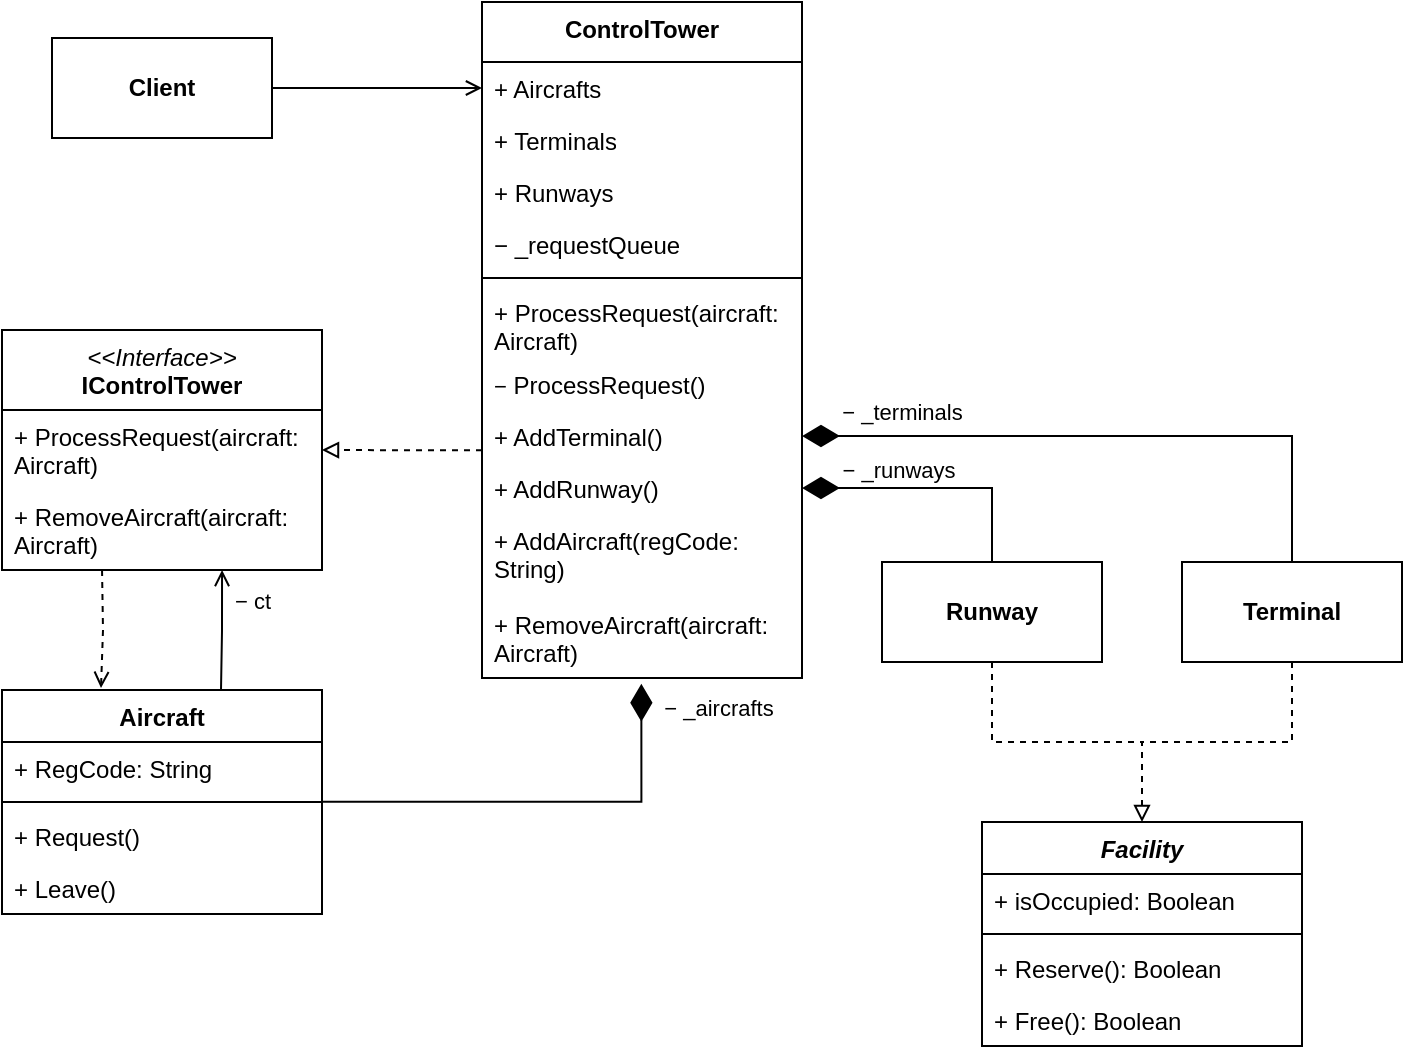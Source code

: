 <mxfile version="26.1.3">
  <diagram name="Страница — 1" id="-ib7266EB5S8g2tcUZhr">
    <mxGraphModel dx="2875" dy="670" grid="1" gridSize="10" guides="1" tooltips="1" connect="1" arrows="1" fold="1" page="1" pageScale="1" pageWidth="827" pageHeight="1169" math="0" shadow="0">
      <root>
        <mxCell id="0" />
        <mxCell id="1" parent="0" />
        <mxCell id="kHLHkiWtOestk78m9944-14" value="&lt;i style=&quot;font-weight: 400;&quot;&gt;&amp;lt;&amp;lt;Interface&amp;gt;&amp;gt;&lt;/i&gt;&lt;br&gt;IControlTower" style="swimlane;fontStyle=1;align=center;verticalAlign=top;childLayout=stackLayout;horizontal=1;startSize=40;horizontalStack=0;resizeParent=1;resizeParentMax=0;resizeLast=0;collapsible=1;marginBottom=0;whiteSpace=wrap;html=1;" parent="1" vertex="1">
          <mxGeometry x="-1600" y="204" width="160" height="120" as="geometry" />
        </mxCell>
        <mxCell id="kHLHkiWtOestk78m9944-17" value="+ ProcessRequest(aircraft: Aircraft)" style="text;strokeColor=none;fillColor=none;align=left;verticalAlign=top;spacingLeft=4;spacingRight=4;overflow=hidden;rotatable=0;points=[[0,0.5],[1,0.5]];portConstraint=eastwest;whiteSpace=wrap;html=1;" parent="kHLHkiWtOestk78m9944-14" vertex="1">
          <mxGeometry y="40" width="160" height="40" as="geometry" />
        </mxCell>
        <mxCell id="40kV6uAOplDrr8OEuX_--26" value="+ RemoveAircraft(aircraft: Aircraft)" style="text;strokeColor=none;fillColor=none;align=left;verticalAlign=top;spacingLeft=4;spacingRight=4;overflow=hidden;rotatable=0;points=[[0,0.5],[1,0.5]];portConstraint=eastwest;whiteSpace=wrap;html=1;" parent="kHLHkiWtOestk78m9944-14" vertex="1">
          <mxGeometry y="80" width="160" height="40" as="geometry" />
        </mxCell>
        <mxCell id="kHLHkiWtOestk78m9944-18" value="Aircraft" style="swimlane;fontStyle=1;align=center;verticalAlign=top;childLayout=stackLayout;horizontal=1;startSize=26;horizontalStack=0;resizeParent=1;resizeParentMax=0;resizeLast=0;collapsible=1;marginBottom=0;whiteSpace=wrap;html=1;" parent="1" vertex="1">
          <mxGeometry x="-1600" y="384" width="160" height="112" as="geometry" />
        </mxCell>
        <mxCell id="kHLHkiWtOestk78m9944-19" value="+ RegCode: String" style="text;strokeColor=none;fillColor=none;align=left;verticalAlign=top;spacingLeft=4;spacingRight=4;overflow=hidden;rotatable=0;points=[[0,0.5],[1,0.5]];portConstraint=eastwest;whiteSpace=wrap;html=1;" parent="kHLHkiWtOestk78m9944-18" vertex="1">
          <mxGeometry y="26" width="160" height="26" as="geometry" />
        </mxCell>
        <mxCell id="kHLHkiWtOestk78m9944-20" value="" style="line;strokeWidth=1;fillColor=none;align=left;verticalAlign=middle;spacingTop=-1;spacingLeft=3;spacingRight=3;rotatable=0;labelPosition=right;points=[];portConstraint=eastwest;strokeColor=inherit;" parent="kHLHkiWtOestk78m9944-18" vertex="1">
          <mxGeometry y="52" width="160" height="8" as="geometry" />
        </mxCell>
        <mxCell id="kHLHkiWtOestk78m9944-21" value="+ Request()" style="text;strokeColor=none;fillColor=none;align=left;verticalAlign=top;spacingLeft=4;spacingRight=4;overflow=hidden;rotatable=0;points=[[0,0.5],[1,0.5]];portConstraint=eastwest;whiteSpace=wrap;html=1;" parent="kHLHkiWtOestk78m9944-18" vertex="1">
          <mxGeometry y="60" width="160" height="26" as="geometry" />
        </mxCell>
        <mxCell id="6dReb3-XUtOYC0sEp73R-54" value="+ Leave()" style="text;strokeColor=none;fillColor=none;align=left;verticalAlign=top;spacingLeft=4;spacingRight=4;overflow=hidden;rotatable=0;points=[[0,0.5],[1,0.5]];portConstraint=eastwest;whiteSpace=wrap;html=1;" parent="kHLHkiWtOestk78m9944-18" vertex="1">
          <mxGeometry y="86" width="160" height="26" as="geometry" />
        </mxCell>
        <mxCell id="6dReb3-XUtOYC0sEp73R-25" value="&lt;i&gt;Facility&lt;/i&gt;" style="swimlane;fontStyle=1;align=center;verticalAlign=top;childLayout=stackLayout;horizontal=1;startSize=26;horizontalStack=0;resizeParent=1;resizeParentMax=0;resizeLast=0;collapsible=1;marginBottom=0;whiteSpace=wrap;html=1;" parent="1" vertex="1">
          <mxGeometry x="-1110" y="450" width="160" height="112" as="geometry" />
        </mxCell>
        <mxCell id="6dReb3-XUtOYC0sEp73R-26" value="+&amp;nbsp;isOccupied: Boolean" style="text;strokeColor=none;fillColor=none;align=left;verticalAlign=top;spacingLeft=4;spacingRight=4;overflow=hidden;rotatable=0;points=[[0,0.5],[1,0.5]];portConstraint=eastwest;whiteSpace=wrap;html=1;" parent="6dReb3-XUtOYC0sEp73R-25" vertex="1">
          <mxGeometry y="26" width="160" height="26" as="geometry" />
        </mxCell>
        <mxCell id="6dReb3-XUtOYC0sEp73R-27" value="" style="line;strokeWidth=1;fillColor=none;align=left;verticalAlign=middle;spacingTop=-1;spacingLeft=3;spacingRight=3;rotatable=0;labelPosition=right;points=[];portConstraint=eastwest;strokeColor=inherit;" parent="6dReb3-XUtOYC0sEp73R-25" vertex="1">
          <mxGeometry y="52" width="160" height="8" as="geometry" />
        </mxCell>
        <mxCell id="6dReb3-XUtOYC0sEp73R-28" value="+ Reserve(): Boolean" style="text;strokeColor=none;fillColor=none;align=left;verticalAlign=top;spacingLeft=4;spacingRight=4;overflow=hidden;rotatable=0;points=[[0,0.5],[1,0.5]];portConstraint=eastwest;whiteSpace=wrap;html=1;" parent="6dReb3-XUtOYC0sEp73R-25" vertex="1">
          <mxGeometry y="60" width="160" height="26" as="geometry" />
        </mxCell>
        <mxCell id="6dReb3-XUtOYC0sEp73R-29" value="+ Free(): Boolean" style="text;strokeColor=none;fillColor=none;align=left;verticalAlign=top;spacingLeft=4;spacingRight=4;overflow=hidden;rotatable=0;points=[[0,0.5],[1,0.5]];portConstraint=eastwest;whiteSpace=wrap;html=1;" parent="6dReb3-XUtOYC0sEp73R-25" vertex="1">
          <mxGeometry y="86" width="160" height="26" as="geometry" />
        </mxCell>
        <mxCell id="6dReb3-XUtOYC0sEp73R-38" style="edgeStyle=orthogonalEdgeStyle;rounded=0;orthogonalLoop=1;jettySize=auto;html=1;entryX=0.5;entryY=0;entryDx=0;entryDy=0;dashed=1;endArrow=block;endFill=0;" parent="1" source="6dReb3-XUtOYC0sEp73R-31" target="6dReb3-XUtOYC0sEp73R-25" edge="1">
          <mxGeometry relative="1" as="geometry" />
        </mxCell>
        <mxCell id="40kV6uAOplDrr8OEuX_--13" style="edgeStyle=orthogonalEdgeStyle;rounded=0;orthogonalLoop=1;jettySize=auto;html=1;entryX=1;entryY=0.5;entryDx=0;entryDy=0;endArrow=diamondThin;endFill=1;endSize=16;" parent="1" source="6dReb3-XUtOYC0sEp73R-31" target="40kV6uAOplDrr8OEuX_--6" edge="1">
          <mxGeometry relative="1" as="geometry" />
        </mxCell>
        <mxCell id="40kV6uAOplDrr8OEuX_--17" value="− _runways" style="edgeLabel;html=1;align=center;verticalAlign=middle;resizable=0;points=[];" parent="40kV6uAOplDrr8OEuX_--13" vertex="1" connectable="0">
          <mxGeometry x="0.771" y="-1" relative="1" as="geometry">
            <mxPoint x="33" y="-8" as="offset" />
          </mxGeometry>
        </mxCell>
        <mxCell id="6dReb3-XUtOYC0sEp73R-31" value="&lt;span style=&quot;font-weight: 700;&quot;&gt;Runway&lt;/span&gt;" style="html=1;whiteSpace=wrap;" parent="1" vertex="1">
          <mxGeometry x="-1160" y="320" width="110" height="50" as="geometry" />
        </mxCell>
        <mxCell id="6dReb3-XUtOYC0sEp73R-40" style="edgeStyle=orthogonalEdgeStyle;rounded=0;orthogonalLoop=1;jettySize=auto;html=1;endArrow=none;startFill=0;dashed=1;" parent="1" source="6dReb3-XUtOYC0sEp73R-32" edge="1">
          <mxGeometry relative="1" as="geometry">
            <mxPoint x="-1030" y="410" as="targetPoint" />
            <Array as="points">
              <mxPoint x="-955" y="410" />
            </Array>
          </mxGeometry>
        </mxCell>
        <mxCell id="40kV6uAOplDrr8OEuX_--14" style="edgeStyle=orthogonalEdgeStyle;rounded=0;orthogonalLoop=1;jettySize=auto;html=1;entryX=1;entryY=0.5;entryDx=0;entryDy=0;endArrow=diamondThin;endFill=1;endSize=16;" parent="1" source="6dReb3-XUtOYC0sEp73R-32" target="40kV6uAOplDrr8OEuX_--7" edge="1">
          <mxGeometry relative="1" as="geometry" />
        </mxCell>
        <mxCell id="40kV6uAOplDrr8OEuX_--15" value="− _terminals" style="edgeLabel;align=center;verticalAlign=middle;resizable=0;points=[];horizontal=1;" parent="40kV6uAOplDrr8OEuX_--14" vertex="1" connectable="0">
          <mxGeometry x="0.852" y="-2" relative="1" as="geometry">
            <mxPoint x="27" y="-11" as="offset" />
          </mxGeometry>
        </mxCell>
        <mxCell id="6dReb3-XUtOYC0sEp73R-32" value="&lt;span style=&quot;font-weight: 700;&quot;&gt;Terminal&lt;/span&gt;" style="html=1;whiteSpace=wrap;" parent="1" vertex="1">
          <mxGeometry x="-1010" y="320" width="110" height="50" as="geometry" />
        </mxCell>
        <mxCell id="40kV6uAOplDrr8OEuX_--2" value="ControlTower" style="swimlane;fontStyle=1;align=center;verticalAlign=top;childLayout=stackLayout;horizontal=1;startSize=30;horizontalStack=0;resizeParent=1;resizeParentMax=0;resizeLast=0;collapsible=1;marginBottom=0;whiteSpace=wrap;html=1;" parent="1" vertex="1">
          <mxGeometry x="-1360" y="40" width="160" height="338" as="geometry" />
        </mxCell>
        <mxCell id="40kV6uAOplDrr8OEuX_--22" value="+ Aircrafts" style="text;strokeColor=none;fillColor=none;align=left;verticalAlign=top;spacingLeft=4;spacingRight=4;overflow=hidden;rotatable=0;points=[[0,0.5],[1,0.5]];portConstraint=eastwest;whiteSpace=wrap;html=1;" parent="40kV6uAOplDrr8OEuX_--2" vertex="1">
          <mxGeometry y="30" width="160" height="26" as="geometry" />
        </mxCell>
        <mxCell id="40kV6uAOplDrr8OEuX_--34" value="+ Terminals" style="text;strokeColor=none;fillColor=none;align=left;verticalAlign=top;spacingLeft=4;spacingRight=4;overflow=hidden;rotatable=0;points=[[0,0.5],[1,0.5]];portConstraint=eastwest;whiteSpace=wrap;html=1;" parent="40kV6uAOplDrr8OEuX_--2" vertex="1">
          <mxGeometry y="56" width="160" height="26" as="geometry" />
        </mxCell>
        <mxCell id="40kV6uAOplDrr8OEuX_--35" value="+ Runways" style="text;strokeColor=none;fillColor=none;align=left;verticalAlign=top;spacingLeft=4;spacingRight=4;overflow=hidden;rotatable=0;points=[[0,0.5],[1,0.5]];portConstraint=eastwest;whiteSpace=wrap;html=1;" parent="40kV6uAOplDrr8OEuX_--2" vertex="1">
          <mxGeometry y="82" width="160" height="26" as="geometry" />
        </mxCell>
        <mxCell id="40kV6uAOplDrr8OEuX_--25" value="− _requestQueue" style="text;strokeColor=none;fillColor=none;align=left;verticalAlign=top;spacingLeft=4;spacingRight=4;overflow=hidden;rotatable=0;points=[[0,0.5],[1,0.5]];portConstraint=eastwest;whiteSpace=wrap;html=1;" parent="40kV6uAOplDrr8OEuX_--2" vertex="1">
          <mxGeometry y="108" width="160" height="26" as="geometry" />
        </mxCell>
        <mxCell id="40kV6uAOplDrr8OEuX_--21" value="" style="line;strokeWidth=1;fillColor=none;align=left;verticalAlign=middle;spacingTop=-1;spacingLeft=3;spacingRight=3;rotatable=0;labelPosition=right;points=[];portConstraint=eastwest;strokeColor=inherit;" parent="40kV6uAOplDrr8OEuX_--2" vertex="1">
          <mxGeometry y="134" width="160" height="8" as="geometry" />
        </mxCell>
        <mxCell id="40kV6uAOplDrr8OEuX_--5" value="+ ProcessRequest(aircraft: Aircraft)" style="text;strokeColor=none;fillColor=none;align=left;verticalAlign=top;spacingLeft=4;spacingRight=4;overflow=hidden;rotatable=0;points=[[0,0.5],[1,0.5]];portConstraint=eastwest;whiteSpace=wrap;html=1;" parent="40kV6uAOplDrr8OEuX_--2" vertex="1">
          <mxGeometry y="142" width="160" height="36" as="geometry" />
        </mxCell>
        <mxCell id="5N7L9bHLZSuBW4NOluEt-3" value="&lt;span style=&quot;text-wrap-mode: nowrap; font-size: 11px; text-align: center; background-color: rgb(255, 255, 255);&quot;&gt;−&lt;/span&gt;&amp;nbsp;ProcessRequest()" style="text;strokeColor=none;fillColor=none;align=left;verticalAlign=top;spacingLeft=4;spacingRight=4;overflow=hidden;rotatable=0;points=[[0,0.5],[1,0.5]];portConstraint=eastwest;whiteSpace=wrap;html=1;" parent="40kV6uAOplDrr8OEuX_--2" vertex="1">
          <mxGeometry y="178" width="160" height="26" as="geometry" />
        </mxCell>
        <mxCell id="40kV6uAOplDrr8OEuX_--7" value="+ AddTerminal()" style="text;strokeColor=none;fillColor=none;align=left;verticalAlign=top;spacingLeft=4;spacingRight=4;overflow=hidden;rotatable=0;points=[[0,0.5],[1,0.5]];portConstraint=eastwest;whiteSpace=wrap;html=1;" parent="40kV6uAOplDrr8OEuX_--2" vertex="1">
          <mxGeometry y="204" width="160" height="26" as="geometry" />
        </mxCell>
        <mxCell id="40kV6uAOplDrr8OEuX_--6" value="+ AddRunway()" style="text;strokeColor=none;fillColor=none;align=left;verticalAlign=top;spacingLeft=4;spacingRight=4;overflow=hidden;rotatable=0;points=[[0,0.5],[1,0.5]];portConstraint=eastwest;whiteSpace=wrap;html=1;" parent="40kV6uAOplDrr8OEuX_--2" vertex="1">
          <mxGeometry y="230" width="160" height="26" as="geometry" />
        </mxCell>
        <mxCell id="40kV6uAOplDrr8OEuX_--8" value="+ AddAircraft(regCode: String)" style="text;strokeColor=none;fillColor=none;align=left;verticalAlign=top;spacingLeft=4;spacingRight=4;overflow=hidden;rotatable=0;points=[[0,0.5],[1,0.5]];portConstraint=eastwest;whiteSpace=wrap;html=1;" parent="40kV6uAOplDrr8OEuX_--2" vertex="1">
          <mxGeometry y="256" width="160" height="42" as="geometry" />
        </mxCell>
        <mxCell id="40kV6uAOplDrr8OEuX_--9" value="+ RemoveAircraft(aircraft: Aircraft)" style="text;strokeColor=none;fillColor=none;align=left;verticalAlign=top;spacingLeft=4;spacingRight=4;overflow=hidden;rotatable=0;points=[[0,0.5],[1,0.5]];portConstraint=eastwest;whiteSpace=wrap;html=1;" parent="40kV6uAOplDrr8OEuX_--2" vertex="1">
          <mxGeometry y="298" width="160" height="40" as="geometry" />
        </mxCell>
        <mxCell id="40kV6uAOplDrr8OEuX_--19" style="edgeStyle=orthogonalEdgeStyle;rounded=0;orthogonalLoop=1;jettySize=auto;html=1;endArrow=diamondThin;endFill=1;endSize=16;entryX=0.498;entryY=1.072;entryDx=0;entryDy=0;entryPerimeter=0;exitX=0.998;exitY=0.492;exitDx=0;exitDy=0;exitPerimeter=0;" parent="1" source="kHLHkiWtOestk78m9944-20" target="40kV6uAOplDrr8OEuX_--9" edge="1">
          <mxGeometry relative="1" as="geometry">
            <mxPoint x="-1440" y="426" as="sourcePoint" />
            <mxPoint x="-1281" y="240" as="targetPoint" />
            <Array as="points">
              <mxPoint x="-1280" y="440" />
            </Array>
          </mxGeometry>
        </mxCell>
        <mxCell id="40kV6uAOplDrr8OEuX_--20" value="− _aircrafts" style="edgeLabel;html=1;align=center;verticalAlign=middle;resizable=0;points=[];" parent="40kV6uAOplDrr8OEuX_--19" vertex="1" connectable="0">
          <mxGeometry x="0.846" y="-1" relative="1" as="geometry">
            <mxPoint x="37" y="-5" as="offset" />
          </mxGeometry>
        </mxCell>
        <mxCell id="40kV6uAOplDrr8OEuX_--24" style="edgeStyle=orthogonalEdgeStyle;rounded=0;orthogonalLoop=1;jettySize=auto;html=1;endArrow=open;endFill=0;" parent="1" source="40kV6uAOplDrr8OEuX_--23" target="40kV6uAOplDrr8OEuX_--22" edge="1">
          <mxGeometry relative="1" as="geometry" />
        </mxCell>
        <mxCell id="40kV6uAOplDrr8OEuX_--23" value="&lt;b&gt;Client&lt;/b&gt;" style="html=1;whiteSpace=wrap;" parent="1" vertex="1">
          <mxGeometry x="-1575" y="58" width="110" height="50" as="geometry" />
        </mxCell>
        <mxCell id="40kV6uAOplDrr8OEuX_--30" style="edgeStyle=orthogonalEdgeStyle;rounded=0;orthogonalLoop=1;jettySize=auto;html=1;entryX=0.497;entryY=1.003;entryDx=0;entryDy=0;entryPerimeter=0;endArrow=open;endFill=0;" parent="1" edge="1">
          <mxGeometry relative="1" as="geometry">
            <mxPoint x="-1490.5" y="384" as="sourcePoint" />
            <mxPoint x="-1489.98" y="324" as="targetPoint" />
          </mxGeometry>
        </mxCell>
        <mxCell id="40kV6uAOplDrr8OEuX_--33" value="− ct" style="edgeLabel;align=center;verticalAlign=middle;resizable=0;points=[];" parent="40kV6uAOplDrr8OEuX_--30" vertex="1" connectable="0">
          <mxGeometry x="0.493" y="2" relative="1" as="geometry">
            <mxPoint x="17" y="-1" as="offset" />
          </mxGeometry>
        </mxCell>
        <mxCell id="40kV6uAOplDrr8OEuX_--29" style="edgeStyle=orthogonalEdgeStyle;rounded=0;orthogonalLoop=1;jettySize=auto;html=1;endArrow=block;endFill=0;exitX=0;exitY=0.773;exitDx=0;exitDy=0;dashed=1;exitPerimeter=0;" parent="1" source="40kV6uAOplDrr8OEuX_--7" target="kHLHkiWtOestk78m9944-14" edge="1">
          <mxGeometry relative="1" as="geometry">
            <Array as="points" />
          </mxGeometry>
        </mxCell>
        <mxCell id="40kV6uAOplDrr8OEuX_--32" style="edgeStyle=orthogonalEdgeStyle;rounded=0;orthogonalLoop=1;jettySize=auto;html=1;entryX=0.497;entryY=1.003;entryDx=0;entryDy=0;entryPerimeter=0;endArrow=open;endFill=0;dashed=1;" parent="1" edge="1">
          <mxGeometry relative="1" as="geometry">
            <mxPoint x="-1549.98" y="324" as="sourcePoint" />
            <mxPoint x="-1550.5" y="383" as="targetPoint" />
          </mxGeometry>
        </mxCell>
      </root>
    </mxGraphModel>
  </diagram>
</mxfile>
